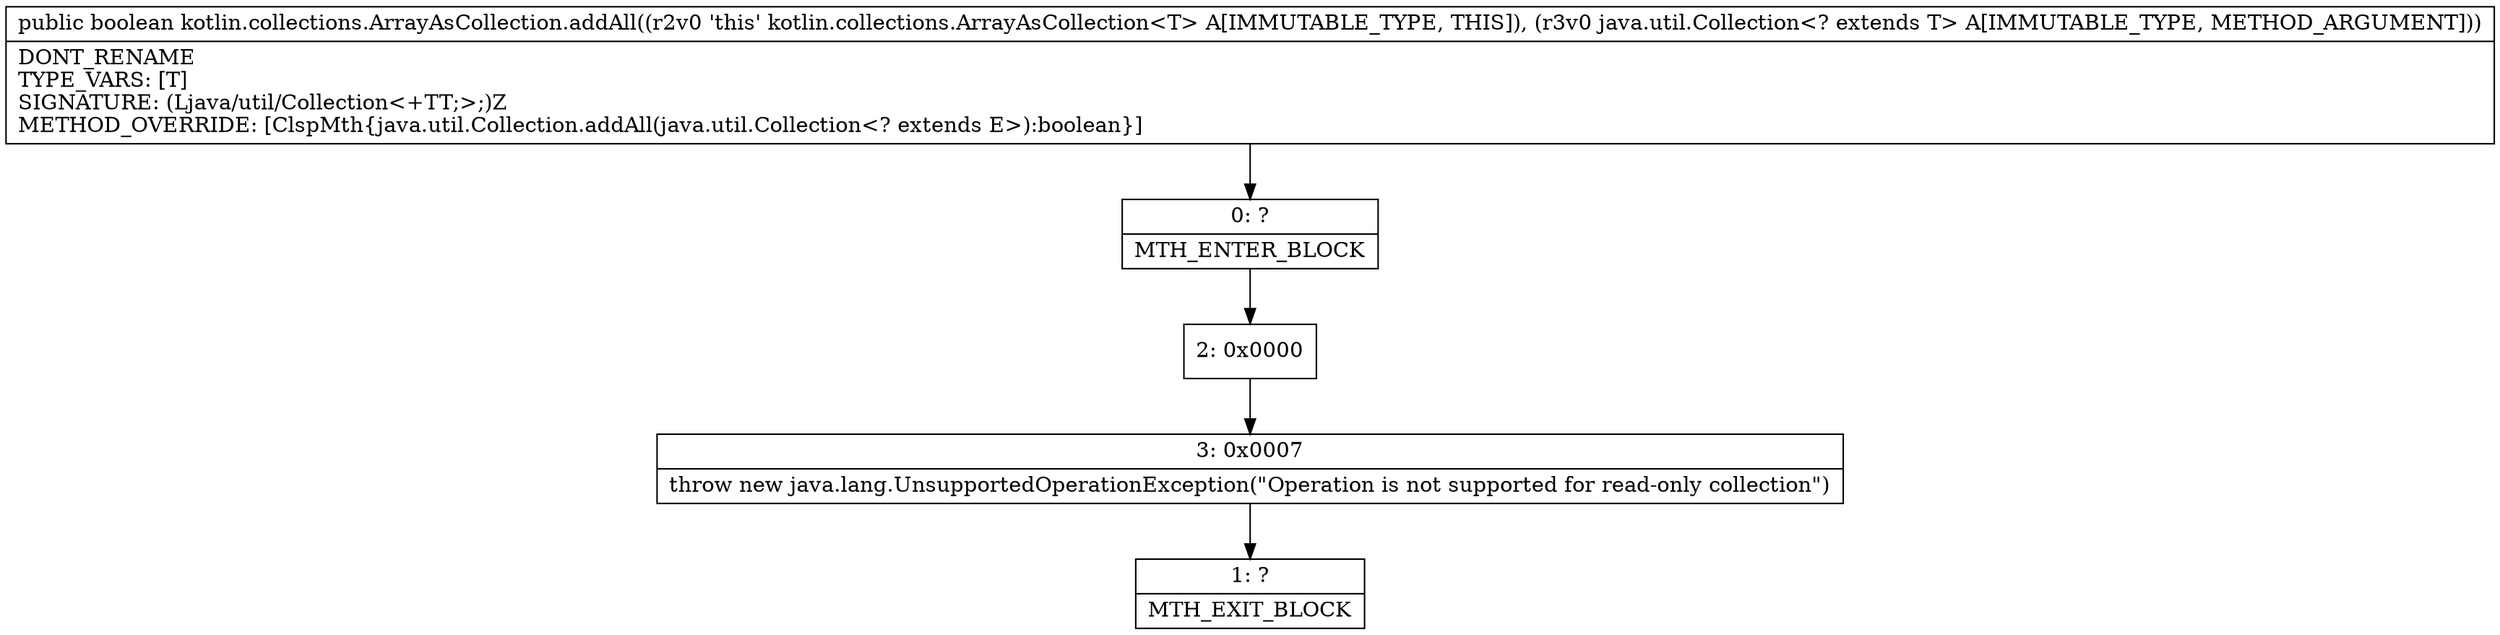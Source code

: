 digraph "CFG forkotlin.collections.ArrayAsCollection.addAll(Ljava\/util\/Collection;)Z" {
Node_0 [shape=record,label="{0\:\ ?|MTH_ENTER_BLOCK\l}"];
Node_2 [shape=record,label="{2\:\ 0x0000}"];
Node_3 [shape=record,label="{3\:\ 0x0007|throw new java.lang.UnsupportedOperationException(\"Operation is not supported for read\-only collection\")\l}"];
Node_1 [shape=record,label="{1\:\ ?|MTH_EXIT_BLOCK\l}"];
MethodNode[shape=record,label="{public boolean kotlin.collections.ArrayAsCollection.addAll((r2v0 'this' kotlin.collections.ArrayAsCollection\<T\> A[IMMUTABLE_TYPE, THIS]), (r3v0 java.util.Collection\<? extends T\> A[IMMUTABLE_TYPE, METHOD_ARGUMENT]))  | DONT_RENAME\lTYPE_VARS: [T]\lSIGNATURE: (Ljava\/util\/Collection\<+TT;\>;)Z\lMETHOD_OVERRIDE: [ClspMth\{java.util.Collection.addAll(java.util.Collection\<? extends E\>):boolean\}]\l}"];
MethodNode -> Node_0;Node_0 -> Node_2;
Node_2 -> Node_3;
Node_3 -> Node_1;
}

